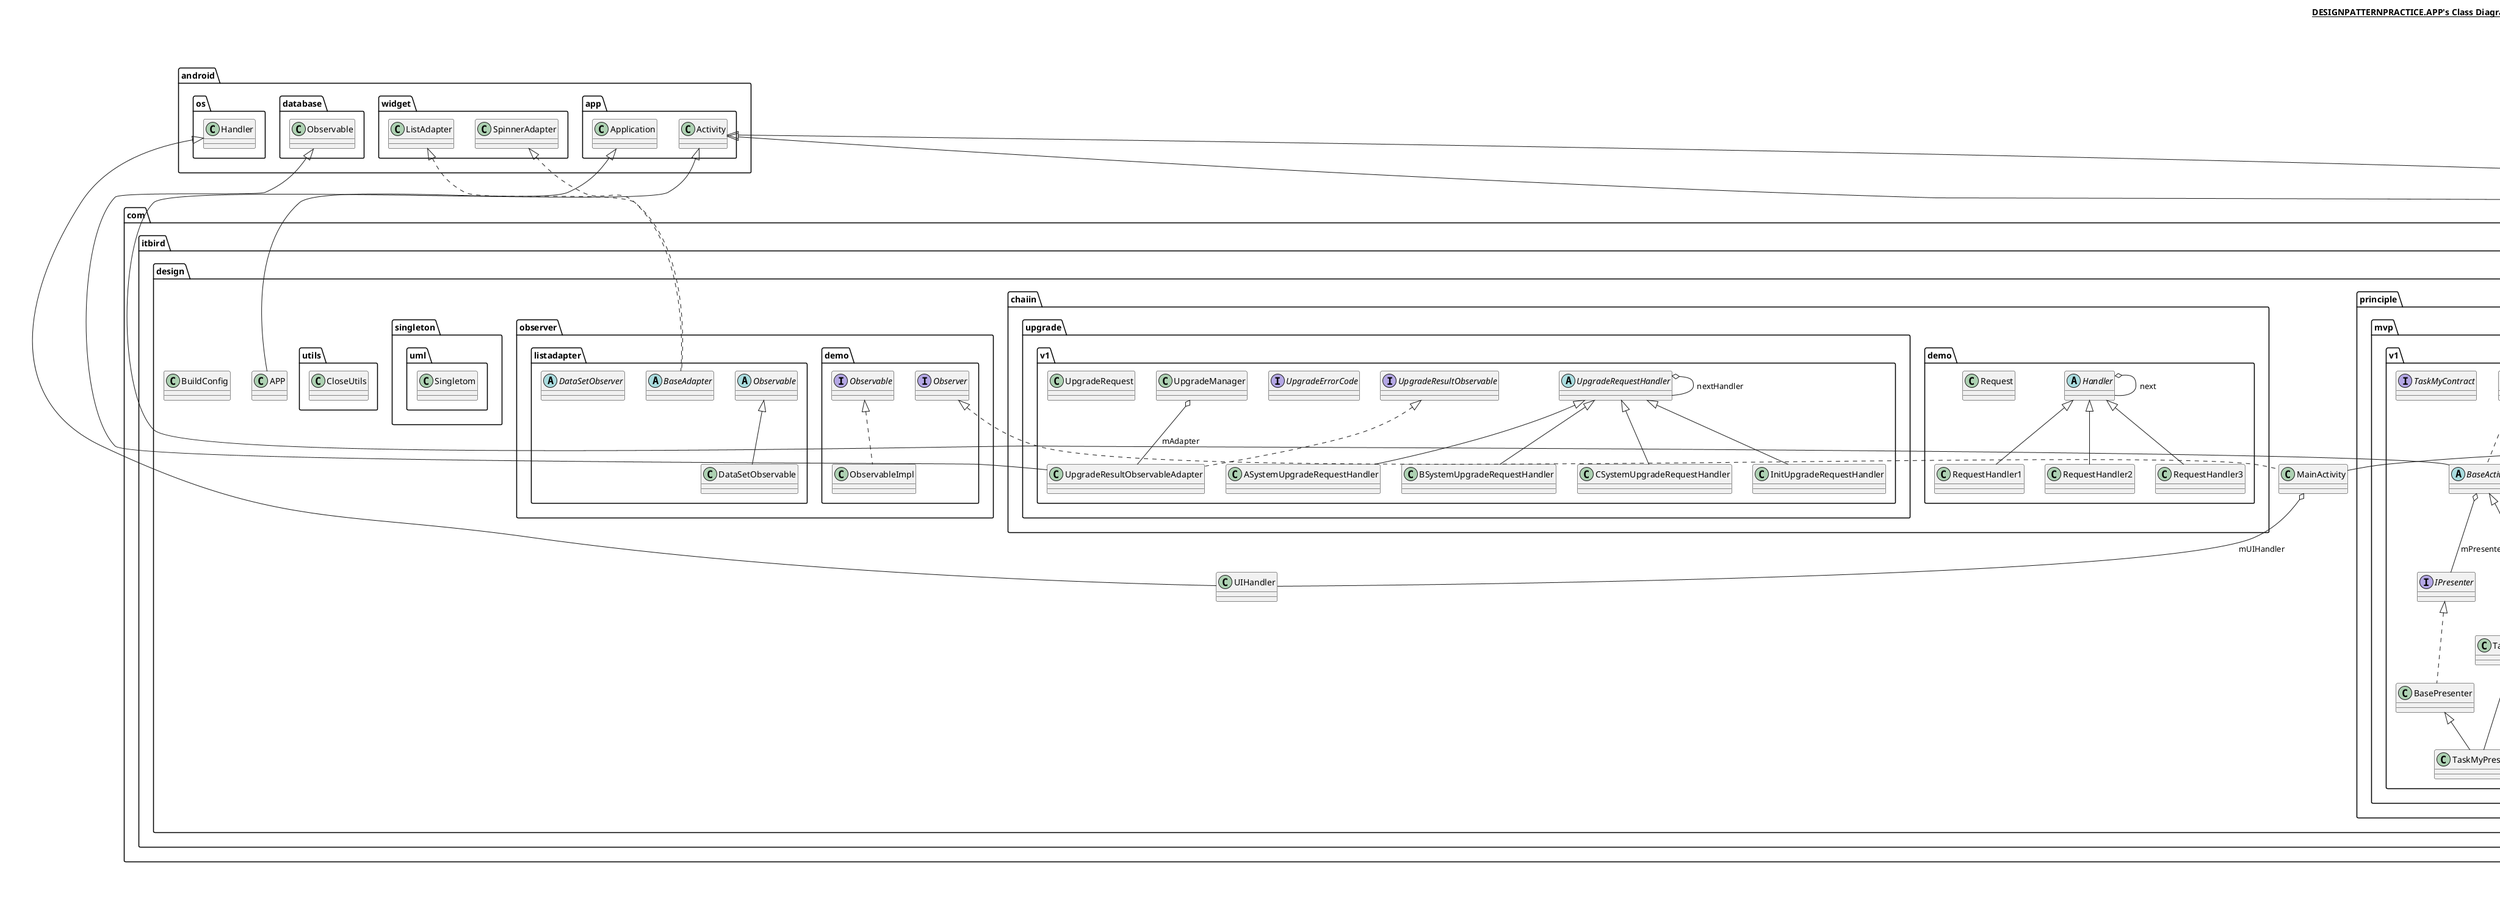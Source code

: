 @startuml

title __DESIGNPATTERNPRACTICE.APP's Class Diagram__\n

  namespace com.itbird.design {
    class com.itbird.design.APP {
    }
  }
  

  namespace com.itbird.design {
    class com.itbird.design.BuildConfig {
    }
  }
  

  namespace com.itbird.design {
    class com.itbird.design.MainActivity {
    }
  }
  

  namespace com.itbird.design {
    class com.itbird.design.UIHandler {
    }
  }
  

  namespace com.itbird.design {
    namespace chaiin.demo {
      abstract class com.itbird.design.chaiin.demo.Handler {
      }
    }
  }
  

  namespace com.itbird.design {
    namespace chaiin.demo {
      class com.itbird.design.chaiin.demo.Request {
      }
    }
  }
  

  namespace com.itbird.design {
    namespace chaiin.demo {
      class com.itbird.design.chaiin.demo.RequestHandler1 {
      }
    }
  }
  

  namespace com.itbird.design {
    namespace chaiin.demo {
      class com.itbird.design.chaiin.demo.RequestHandler2 {
      }
    }
  }
  

  namespace com.itbird.design {
    namespace chaiin.demo {
      class com.itbird.design.chaiin.demo.RequestHandler3 {
      }
    }
  }
  

  namespace com.itbird.design {
    namespace chaiin.upgrade.v1 {
      class com.itbird.design.chaiin.upgrade.v1.ASystemUpgradeRequestHandler {
      }
    }
  }
  

  namespace com.itbird.design {
    namespace chaiin.upgrade.v1 {
      class com.itbird.design.chaiin.upgrade.v1.BSystemUpgradeRequestHandler {
      }
    }
  }
  

  namespace com.itbird.design {
    namespace chaiin.upgrade.v1 {
      class com.itbird.design.chaiin.upgrade.v1.CSystemUpgradeRequestHandler {
      }
    }
  }
  

  namespace com.itbird.design {
    namespace chaiin.upgrade.v1 {
      class com.itbird.design.chaiin.upgrade.v1.InitUpgradeRequestHandler {
      }
    }
  }
  

  namespace com.itbird.design {
    namespace chaiin.upgrade.v1 {
      interface com.itbird.design.chaiin.upgrade.v1.UpgradeErrorCode {
      }
    }
  }
  

  namespace com.itbird.design {
    namespace chaiin.upgrade.v1 {
      class com.itbird.design.chaiin.upgrade.v1.UpgradeManager {
      }
    }
  }
  

  namespace com.itbird.design {
    namespace chaiin.upgrade.v1 {
      class com.itbird.design.chaiin.upgrade.v1.UpgradeRequest {
      }
    }
  }
  

  namespace com.itbird.design {
    namespace chaiin.upgrade.v1 {
      abstract class com.itbird.design.chaiin.upgrade.v1.UpgradeRequestHandler {
      }
    }
  }
  

  namespace com.itbird.design {
    namespace chaiin.upgrade.v1 {
      interface com.itbird.design.chaiin.upgrade.v1.UpgradeResultObservable {
      }
    }
  }
  

  namespace com.itbird.design {
    namespace chaiin.upgrade.v1 {
      class com.itbird.design.chaiin.upgrade.v1.UpgradeResultObservableAdapter {
      }
    }
  }
  

  namespace com.itbird.design {
    namespace observer.demo {
      interface com.itbird.design.observer.demo.Observable {
      }
    }
  }
  

  namespace com.itbird.design {
    namespace observer.demo {
      class com.itbird.design.observer.demo.ObservableImpl {
      }
    }
  }
  

  namespace com.itbird.design {
    namespace observer.demo {
      interface com.itbird.design.observer.demo.Observer {
      }
    }
  }
  

  namespace com.itbird.design {
    namespace observer.listadapter {
      abstract class com.itbird.design.observer.listadapter.BaseAdapter {
      }
    }
  }
  

  namespace com.itbird.design {
    namespace observer.listadapter {
      class com.itbird.design.observer.listadapter.DataSetObservable {
      }
    }
  }
  

  namespace com.itbird.design {
    namespace observer.listadapter {
      abstract class com.itbird.design.observer.listadapter.DataSetObserver {
      }
    }
  }
  

  namespace com.itbird.design {
    namespace observer.listadapter {
      abstract class com.itbird.design.observer.listadapter.Observable {
      }
    }
  }
  

  namespace com.itbird.design {
    namespace principle.imageloader.v1 {
      class com.itbird.design.principle.imageloader.v1.ImageLoader {
      }
    }
  }
  

  namespace com.itbird.design {
    namespace principle.imageloader.v2 {
      class com.itbird.design.principle.imageloader.v2.ImageCache {
      }
    }
  }
  

  namespace com.itbird.design {
    namespace principle.imageloader.v2 {
      class com.itbird.design.principle.imageloader.v2.ImageDownload {
      }
    }
  }
  

  namespace com.itbird.design {
    namespace principle.imageloader.v2 {
      class com.itbird.design.principle.imageloader.v2.ImageLoader {
      }
    }
  }
  

  namespace com.itbird.design {
    namespace principle.imageloader.v3 {
      class com.itbird.design.principle.imageloader.v3.DiskCache {
      }
    }
  }
  

  namespace com.itbird.design {
    namespace principle.imageloader.v3 {
      interface com.itbird.design.principle.imageloader.v3.ICache {
      }
    }
  }
  

  namespace com.itbird.design {
    namespace principle.imageloader.v3 {
      class com.itbird.design.principle.imageloader.v3.ImageDownload {
      }
    }
  }
  

  namespace com.itbird.design {
    namespace principle.imageloader.v3 {
      class com.itbird.design.principle.imageloader.v3.ImageLoader {
      }
    }
  }
  

  namespace com.itbird.design {
    namespace principle.imageloader.v3 {
      class com.itbird.design.principle.imageloader.v3.MemoryCache {
      }
    }
  }
  

  namespace com.itbird.design {
    namespace principle.imageloader.v4 {
      class com.itbird.design.principle.imageloader.v4.DiskCache {
      }
    }
  }
  

  namespace com.itbird.design {
    namespace principle.imageloader.v4 {
      interface com.itbird.design.principle.imageloader.v4.DownloadCallback {
      }
    }
  }
  

  namespace com.itbird.design {
    namespace principle.imageloader.v4 {
      interface com.itbird.design.principle.imageloader.v4.ICache {
      }
    }
  }
  

  namespace com.itbird.design {
    namespace principle.imageloader.v4 {
      interface com.itbird.design.principle.imageloader.v4.IDownloadRequest {
      }
    }
  }
  

  namespace com.itbird.design {
    namespace principle.imageloader.v4 {
      class com.itbird.design.principle.imageloader.v4.ImageLoader {
      }
    }
  }
  

  namespace com.itbird.design {
    namespace principle.imageloader.v4 {
      class com.itbird.design.principle.imageloader.v4.MemoryCache {
      }
    }
  }
  

  namespace com.itbird.design {
    namespace principle.imageloader.v4 {
      class com.itbird.design.principle.imageloader.v4.MyImageDownload {
      }
    }
  }
  

  namespace com.itbird.design {
    namespace principle.mvp.google {
      interface com.itbird.design.principle.mvp.google.BasePresenter {
      }
    }
  }
  

  namespace com.itbird.design {
    namespace principle.mvp.google {
      interface com.itbird.design.principle.mvp.google.BaseView {
      }
    }
  }
  

  namespace com.itbird.design {
    namespace principle.mvp.google {
      interface com.itbird.design.principle.mvp.google.TaskDetailContract {
      }
    }
  }
  

  namespace com.itbird.design {
    namespace principle.mvp.google {
      class com.itbird.design.principle.mvp.google.TaskGoogleActivity {
      }
    }
  }
  

  namespace com.itbird.design {
    namespace principle.mvp.google {
      class com.itbird.design.principle.mvp.google.TaskGooglePresenter {
      }
    }
  }
  

  namespace com.itbird.design {
    namespace principle.mvp.v1 {
      abstract class com.itbird.design.principle.mvp.v1.BaseActivity {
      }
    }
  }
  

  namespace com.itbird.design {
    namespace principle.mvp.v1 {
      class com.itbird.design.principle.mvp.v1.BasePresenter {
      }
    }
  }
  

  namespace com.itbird.design {
    namespace principle.mvp.v1 {
      interface com.itbird.design.principle.mvp.v1.IPresenter {
      }
    }
  }
  

  namespace com.itbird.design {
    namespace principle.mvp.v1 {
      interface com.itbird.design.principle.mvp.v1.IView {
      }
    }
  }
  

  namespace com.itbird.design {
    namespace principle.mvp.v1 {
      class com.itbird.design.principle.mvp.v1.TaskMyActivity {
      }
    }
  }
  

  namespace com.itbird.design {
    namespace principle.mvp.v1 {
      interface com.itbird.design.principle.mvp.v1.TaskMyContract {
      }
    }
  }
  

  namespace com.itbird.design {
    namespace principle.mvp.v1 {
      class com.itbird.design.principle.mvp.v1.TaskMyPresenter {
      }
    }
  }
  

  namespace com.itbird.design {
    namespace principle.mvp.v2 {
      abstract class com.itbird.design.principle.mvp.v2.BaseActivity {
      }
    }
  }
  

  namespace com.itbird.design {
    namespace principle.mvp.v2 {
      abstract class com.itbird.design.principle.mvp.v2.BasePresenter {
      }
    }
  }
  

  namespace com.itbird.design {
    namespace principle.mvp.v2 {
      class com.itbird.design.principle.mvp.v2.TaskMyActivity {
      }
    }
  }
  

  namespace com.itbird.design {
    namespace principle.mvp.v2 {
      interface com.itbird.design.principle.mvp.v2.TaskMyContract {
      }
    }
  }
  

  namespace com.itbird.design {
    namespace principle.mvp.v2 {
      class com.itbird.design.principle.mvp.v2.TaskMyPresenter {
      }
    }
  }
  

  namespace com.itbird.design {
    namespace principle.mvp.v3 {
      abstract class com.itbird.design.principle.mvp.v3.BaseActivity {
      }
    }
  }
  

  namespace com.itbird.design {
    namespace principle.mvp.v3 {
      abstract class com.itbird.design.principle.mvp.v3.BaseFragment {
      }
    }
  }
  

  namespace com.itbird.design {
    namespace principle.mvp.v3 {
      abstract class com.itbird.design.principle.mvp.v3.BasePresenter {
      }
    }
  }
  

  namespace com.itbird.design {
    namespace principle.mvp.v3 {
      interface com.itbird.design.principle.mvp.v3.IPresenter {
      }
    }
  }
  

  namespace com.itbird.design {
    namespace principle.mvp.v3 {
      class com.itbird.design.principle.mvp.v3.TaskMyActivity {
      }
    }
  }
  

  namespace com.itbird.design {
    namespace principle.mvp.v3 {
      interface com.itbird.design.principle.mvp.v3.TaskMyContract {
      }
    }
  }
  

  namespace com.itbird.design {
    namespace principle.mvp.v3 {
      class com.itbird.design.principle.mvp.v3.TaskMyPresenter {
      }
    }
  }
  

  namespace com.itbird.design {
    namespace singleton.uml {
      class com.itbird.design.singleton.uml.Singletom {
      }
    }
  }
  

  namespace com.itbird.design {
    namespace utils {
      class com.itbird.design.utils.CloseUtils {
      }
    }
  }
  

  com.itbird.design.APP -up-|> android.app.Application
  com.itbird.design.MainActivity .up.|> com.itbird.design.UIHandler.IHandler
  com.itbird.design.MainActivity .up.|> com.itbird.design.observer.demo.Observer
  com.itbird.design.MainActivity -up-|> androidx.appcompat.app.AppCompatActivity
  com.itbird.design.MainActivity o-- com.itbird.design.UIHandler : mUIHandler
  com.itbird.design.UIHandler -up-|> android.os.Handler
  com.itbird.design.chaiin.demo.Handler o-- com.itbird.design.chaiin.demo.Handler : next
  com.itbird.design.chaiin.demo.RequestHandler1 -up-|> com.itbird.design.chaiin.demo.Handler
  com.itbird.design.chaiin.demo.RequestHandler2 -up-|> com.itbird.design.chaiin.demo.Handler
  com.itbird.design.chaiin.demo.RequestHandler3 -up-|> com.itbird.design.chaiin.demo.Handler
  com.itbird.design.chaiin.upgrade.v1.ASystemUpgradeRequestHandler -up-|> com.itbird.design.chaiin.upgrade.v1.UpgradeRequestHandler
  com.itbird.design.chaiin.upgrade.v1.BSystemUpgradeRequestHandler -up-|> com.itbird.design.chaiin.upgrade.v1.UpgradeRequestHandler
  com.itbird.design.chaiin.upgrade.v1.CSystemUpgradeRequestHandler -up-|> com.itbird.design.chaiin.upgrade.v1.UpgradeRequestHandler
  com.itbird.design.chaiin.upgrade.v1.InitUpgradeRequestHandler -up-|> com.itbird.design.chaiin.upgrade.v1.UpgradeRequestHandler
  com.itbird.design.chaiin.upgrade.v1.UpgradeManager o-- com.itbird.design.chaiin.upgrade.v1.UpgradeResultObservableAdapter : mAdapter
  com.itbird.design.chaiin.upgrade.v1.UpgradeRequestHandler o-- com.itbird.design.chaiin.upgrade.v1.UpgradeRequestHandler : nextHandler
  com.itbird.design.chaiin.upgrade.v1.UpgradeResultObservableAdapter .up.|> com.itbird.design.chaiin.upgrade.v1.UpgradeResultObservable
  com.itbird.design.chaiin.upgrade.v1.UpgradeResultObservableAdapter -up-|> android.database.Observable
  com.itbird.design.observer.demo.ObservableImpl .up.|> com.itbird.design.observer.demo.Observable
  com.itbird.design.observer.listadapter.BaseAdapter .up.|> android.widget.ListAdapter
  com.itbird.design.observer.listadapter.BaseAdapter .up.|> android.widget.SpinnerAdapter
  com.itbird.design.observer.listadapter.DataSetObservable -up-|> com.itbird.design.observer.listadapter.Observable
  com.itbird.design.principle.imageloader.v2.ImageDownload o-- com.itbird.design.principle.imageloader.v2.ImageDownload.DownloadCallback : mDownloadCallback
  com.itbird.design.principle.imageloader.v2.ImageLoader .up.|> com.itbird.design.principle.imageloader.v2.ImageDownload.DownloadCallback
  com.itbird.design.principle.imageloader.v2.ImageLoader o-- com.itbird.design.principle.imageloader.v2.ImageCache : mImageCache
  com.itbird.design.principle.imageloader.v2.ImageLoader o-- com.itbird.design.principle.imageloader.v2.ImageDownload : mImageDownload
  com.itbird.design.principle.imageloader.v3.DiskCache .up.|> com.itbird.design.principle.imageloader.v3.ICache
  com.itbird.design.principle.imageloader.v3.ImageDownload o-- com.itbird.design.principle.imageloader.v3.ImageDownload.DownloadCallback : mDownloadCallback
  com.itbird.design.principle.imageloader.v3.ImageLoader .up.|> com.itbird.design.principle.imageloader.v3.ImageDownload.DownloadCallback
  com.itbird.design.principle.imageloader.v3.ImageLoader o-- com.itbird.design.principle.imageloader.v3.ICache : mImageCache
  com.itbird.design.principle.imageloader.v3.ImageLoader o-- com.itbird.design.principle.imageloader.v3.ImageDownload : mImageDownload
  com.itbird.design.principle.imageloader.v3.MemoryCache .up.|> com.itbird.design.principle.imageloader.v3.ICache
  com.itbird.design.principle.imageloader.v4.DiskCache .up.|> com.itbird.design.principle.imageloader.v4.ICache
  com.itbird.design.principle.imageloader.v4.ImageLoader o-- com.itbird.design.principle.imageloader.v4.IDownloadRequest : mDefaultDownloadRequest
  com.itbird.design.principle.imageloader.v4.ImageLoader o-- com.itbird.design.principle.imageloader.v4.IDownloadRequest : mDownloadRequest
  com.itbird.design.principle.imageloader.v4.ImageLoader o-- com.itbird.design.principle.imageloader.v4.ICache : mImageCache
  com.itbird.design.principle.imageloader.v4.MemoryCache .up.|> com.itbird.design.principle.imageloader.v4.ICache
  com.itbird.design.principle.imageloader.v4.MyImageDownload .up.|> com.itbird.design.principle.imageloader.v4.IDownloadRequest
  com.itbird.design.principle.mvp.google.TaskGoogleActivity .up.|> com.itbird.design.principle.mvp.google.TaskDetailContract.View
  com.itbird.design.principle.mvp.google.TaskGoogleActivity -up-|> androidx.appcompat.app.AppCompatActivity
  com.itbird.design.principle.mvp.google.TaskGoogleActivity o-- com.itbird.design.principle.mvp.google.TaskDetailContract.Presenter : mPresenter
  com.itbird.design.principle.mvp.google.TaskGooglePresenter .up.|> com.itbird.design.principle.mvp.google.TaskDetailContract.Presenter
  com.itbird.design.principle.mvp.google.TaskGooglePresenter o-- com.itbird.design.principle.mvp.google.TaskDetailContract.View : mView
  com.itbird.design.principle.mvp.v1.BaseActivity .up.|> com.itbird.design.principle.mvp.v1.IView
  com.itbird.design.principle.mvp.v1.BaseActivity -up-|> android.app.Activity
  com.itbird.design.principle.mvp.v1.BaseActivity o-- com.itbird.design.principle.mvp.v1.IPresenter : mPresenter
  com.itbird.design.principle.mvp.v1.BasePresenter .up.|> com.itbird.design.principle.mvp.v1.IPresenter
  com.itbird.design.principle.mvp.v1.TaskMyActivity .up.|> com.itbird.design.principle.mvp.v1.TaskMyContract.View
  com.itbird.design.principle.mvp.v1.TaskMyActivity -up-|> com.itbird.design.principle.mvp.v1.BaseActivity
  com.itbird.design.principle.mvp.v1.TaskMyActivity o-- com.itbird.design.principle.mvp.v1.TaskMyPresenter : mTaskPresenter
  com.itbird.design.principle.mvp.v1.TaskMyPresenter .up.|> com.itbird.design.principle.mvp.v1.TaskMyContract.Presenter
  com.itbird.design.principle.mvp.v1.TaskMyPresenter -up-|> com.itbird.design.principle.mvp.v1.BasePresenter
  com.itbird.design.principle.mvp.v2.BaseActivity -up-|> android.app.Activity
  com.itbird.design.principle.mvp.v2.BaseActivity o-- T : mPresenter
  com.itbird.design.principle.mvp.v2.TaskMyActivity .up.|> com.itbird.design.principle.mvp.v2.TaskMyContract.View
  com.itbird.design.principle.mvp.v2.TaskMyActivity -up-|> com.itbird.design.principle.mvp.v2.BaseActivity
  com.itbird.design.principle.mvp.v2.TaskMyPresenter .up.|> com.itbird.design.principle.mvp.v2.TaskMyContract.Presenter
  com.itbird.design.principle.mvp.v2.TaskMyPresenter -up-|> com.itbird.design.principle.mvp.v2.BasePresenter
  com.itbird.design.principle.mvp.v3.BaseActivity -up-|> android.app.Activity
  com.itbird.design.principle.mvp.v3.BaseActivity o-- T : mPresenter
  com.itbird.design.principle.mvp.v3.BaseFragment -up-|> androidx.fragment.app.Fragment
  com.itbird.design.principle.mvp.v3.BaseFragment o-- T : mPresenter
  com.itbird.design.principle.mvp.v3.BasePresenter .up.|> com.itbird.design.principle.mvp.v3.IPresenter
  com.itbird.design.principle.mvp.v3.TaskMyActivity .up.|> com.itbird.design.principle.mvp.v3.TaskMyContract.View
  com.itbird.design.principle.mvp.v3.TaskMyActivity -up-|> com.itbird.design.principle.mvp.v3.BaseActivity
  com.itbird.design.principle.mvp.v3.TaskMyPresenter .up.|> com.itbird.design.principle.mvp.v3.TaskMyContract.Presenter
  com.itbird.design.principle.mvp.v3.TaskMyPresenter -up-|> com.itbird.design.principle.mvp.v3.BasePresenter


right footer


PlantUML diagram generated by SketchIt! (https://bitbucket.org/pmesmeur/sketch.it)
For more information about this tool, please contact philippe.mesmeur@gmail.com
endfooter

@enduml
